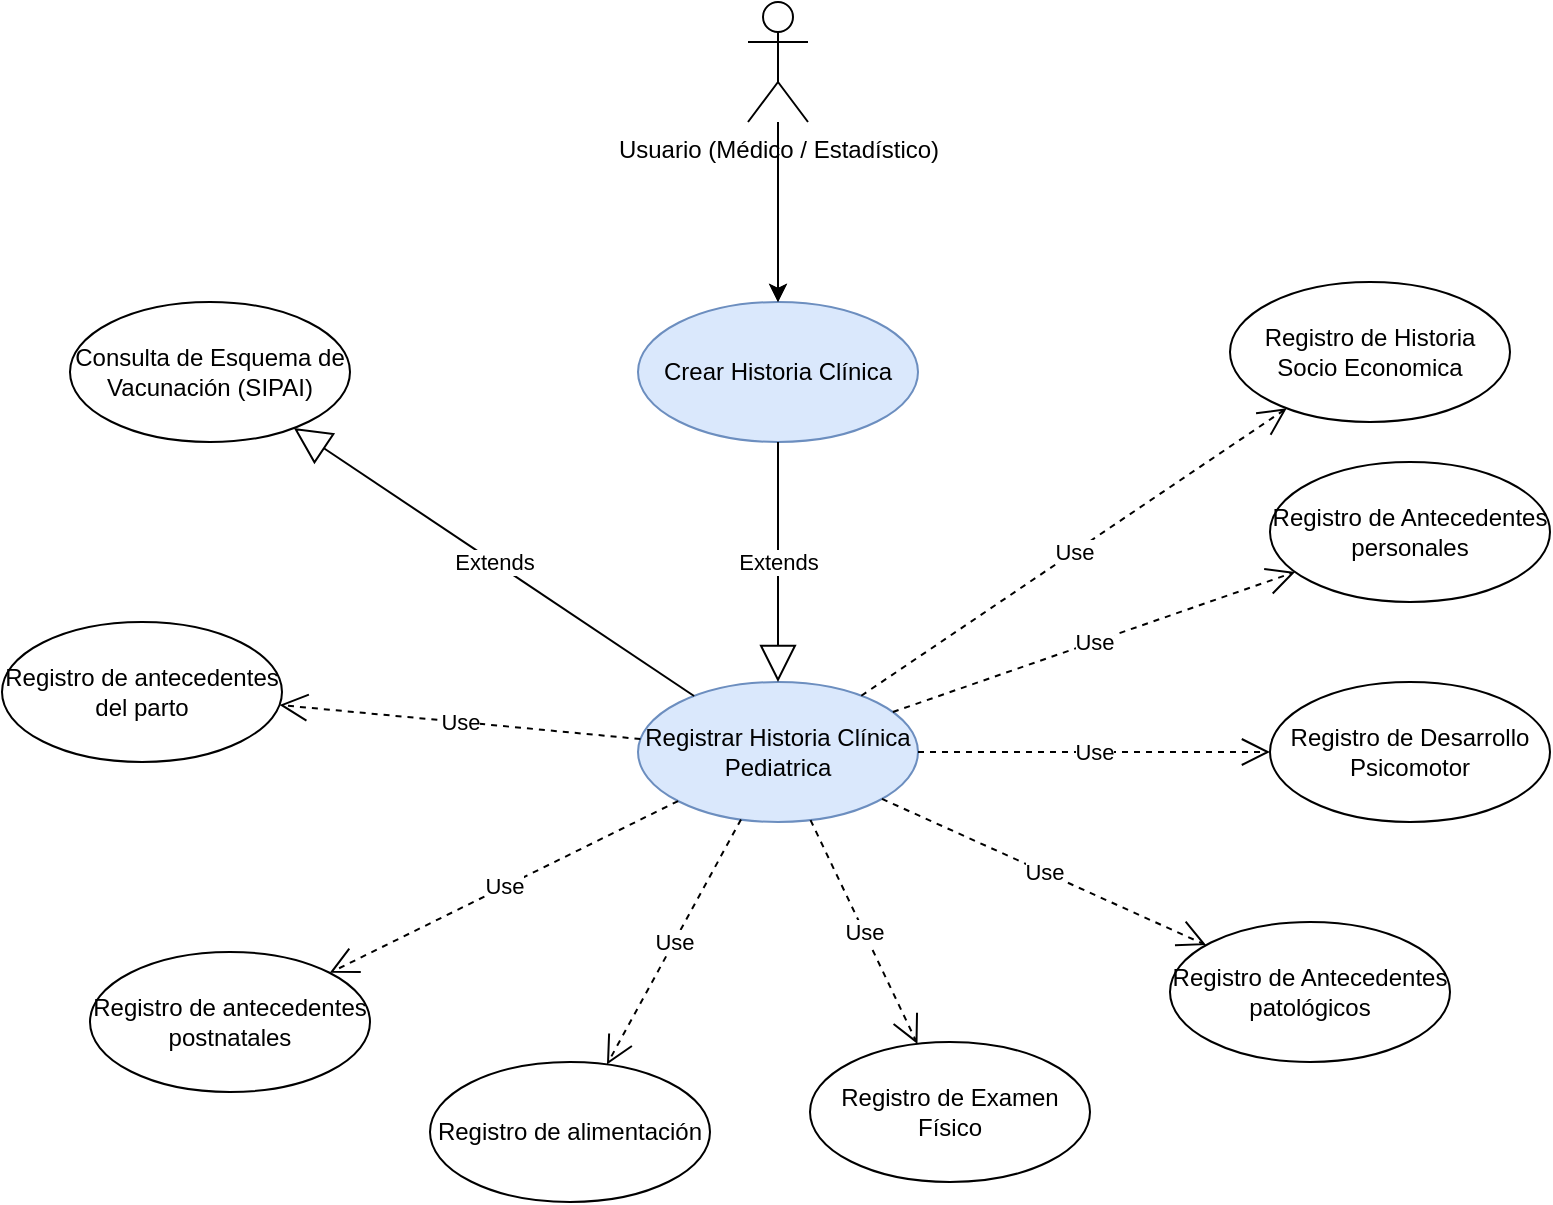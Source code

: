 <mxfile version="20.0.4" type="github" pages="8">
  <diagram id="iO2c2UKgL1aBnviRLH2T" name="CDU HCPediatrica">
    <mxGraphModel dx="1422" dy="794" grid="1" gridSize="10" guides="1" tooltips="1" connect="1" arrows="1" fold="1" page="1" pageScale="1" pageWidth="827" pageHeight="1169" math="0" shadow="0">
      <root>
        <mxCell id="0" />
        <mxCell id="1" parent="0" />
        <mxCell id="s9VvMOrujGrFszEcUhTj-1" value="Crear Historia Clínica" style="ellipse;whiteSpace=wrap;html=1;fillColor=#dae8fc;strokeColor=#6c8ebf;" parent="1" vertex="1">
          <mxGeometry x="338" y="280" width="140" height="70" as="geometry" />
        </mxCell>
        <mxCell id="s9VvMOrujGrFszEcUhTj-2" value="Registrar Historia Clínica Pediatrica" style="ellipse;whiteSpace=wrap;html=1;fillColor=#dae8fc;strokeColor=#6c8ebf;" parent="1" vertex="1">
          <mxGeometry x="338" y="470" width="140" height="70" as="geometry" />
        </mxCell>
        <mxCell id="s9VvMOrujGrFszEcUhTj-3" value="Extends" style="endArrow=block;endSize=16;endFill=0;html=1;rounded=0;exitX=0.5;exitY=1;exitDx=0;exitDy=0;" parent="1" source="s9VvMOrujGrFszEcUhTj-1" target="s9VvMOrujGrFszEcUhTj-2" edge="1">
          <mxGeometry width="160" relative="1" as="geometry">
            <mxPoint x="324" y="400" as="sourcePoint" />
            <mxPoint x="484" y="400" as="targetPoint" />
          </mxGeometry>
        </mxCell>
        <mxCell id="s9VvMOrujGrFszEcUhTj-4" value="Registro de antecedentes del parto" style="ellipse;whiteSpace=wrap;html=1;" parent="1" vertex="1">
          <mxGeometry x="20" y="440" width="140" height="70" as="geometry" />
        </mxCell>
        <mxCell id="s9VvMOrujGrFszEcUhTj-5" value="Registro de antecedentes postnatales" style="ellipse;whiteSpace=wrap;html=1;" parent="1" vertex="1">
          <mxGeometry x="64" y="605" width="140" height="70" as="geometry" />
        </mxCell>
        <mxCell id="s9VvMOrujGrFszEcUhTj-6" value="Registro de alimentación" style="ellipse;whiteSpace=wrap;html=1;" parent="1" vertex="1">
          <mxGeometry x="234" y="660" width="140" height="70" as="geometry" />
        </mxCell>
        <mxCell id="s9VvMOrujGrFszEcUhTj-7" value="Registro de Desarrollo Psicomotor" style="ellipse;whiteSpace=wrap;html=1;" parent="1" vertex="1">
          <mxGeometry x="654" y="470" width="140" height="70" as="geometry" />
        </mxCell>
        <mxCell id="s9VvMOrujGrFszEcUhTj-8" value="Registro de Antecedentes patológicos" style="ellipse;whiteSpace=wrap;html=1;" parent="1" vertex="1">
          <mxGeometry x="604" y="590" width="140" height="70" as="geometry" />
        </mxCell>
        <mxCell id="s9VvMOrujGrFszEcUhTj-10" value="Consulta de Esquema de Vacunación (SIPAI)" style="ellipse;whiteSpace=wrap;html=1;" parent="1" vertex="1">
          <mxGeometry x="54" y="280" width="140" height="70" as="geometry" />
        </mxCell>
        <mxCell id="s9VvMOrujGrFszEcUhTj-11" value="Registro de Antecedentes personales" style="ellipse;whiteSpace=wrap;html=1;" parent="1" vertex="1">
          <mxGeometry x="654" y="360" width="140" height="70" as="geometry" />
        </mxCell>
        <mxCell id="s9VvMOrujGrFszEcUhTj-12" value="Registro de Examen Físico" style="ellipse;whiteSpace=wrap;html=1;" parent="1" vertex="1">
          <mxGeometry x="424" y="650" width="140" height="70" as="geometry" />
        </mxCell>
        <mxCell id="s9VvMOrujGrFszEcUhTj-13" value="Extends" style="endArrow=block;endSize=16;endFill=0;html=1;rounded=0;" parent="1" source="s9VvMOrujGrFszEcUhTj-2" target="s9VvMOrujGrFszEcUhTj-10" edge="1">
          <mxGeometry width="160" relative="1" as="geometry">
            <mxPoint x="654" y="400" as="sourcePoint" />
            <mxPoint x="814" y="400" as="targetPoint" />
          </mxGeometry>
        </mxCell>
        <mxCell id="s9VvMOrujGrFszEcUhTj-15" value="Use" style="endArrow=open;endSize=12;dashed=1;html=1;rounded=0;" parent="1" source="s9VvMOrujGrFszEcUhTj-2" target="s9VvMOrujGrFszEcUhTj-4" edge="1">
          <mxGeometry width="160" relative="1" as="geometry">
            <mxPoint x="334" y="535" as="sourcePoint" />
            <mxPoint x="173.056" y="483.791" as="targetPoint" />
          </mxGeometry>
        </mxCell>
        <mxCell id="s9VvMOrujGrFszEcUhTj-16" value="Use" style="endArrow=open;endSize=12;dashed=1;html=1;rounded=0;" parent="1" source="s9VvMOrujGrFszEcUhTj-2" target="s9VvMOrujGrFszEcUhTj-5" edge="1">
          <mxGeometry width="160" relative="1" as="geometry">
            <mxPoint x="344" y="545" as="sourcePoint" />
            <mxPoint x="187.726" y="580.517" as="targetPoint" />
          </mxGeometry>
        </mxCell>
        <mxCell id="s9VvMOrujGrFszEcUhTj-17" value="Use" style="endArrow=open;endSize=12;dashed=1;html=1;rounded=0;" parent="1" source="s9VvMOrujGrFszEcUhTj-2" target="s9VvMOrujGrFszEcUhTj-6" edge="1">
          <mxGeometry width="160" relative="1" as="geometry">
            <mxPoint x="381.303" y="544.805" as="sourcePoint" />
            <mxPoint x="464" y="760" as="targetPoint" />
          </mxGeometry>
        </mxCell>
        <mxCell id="s9VvMOrujGrFszEcUhTj-18" value="Use" style="endArrow=open;endSize=12;dashed=1;html=1;rounded=0;" parent="1" source="s9VvMOrujGrFszEcUhTj-2" target="s9VvMOrujGrFszEcUhTj-11" edge="1">
          <mxGeometry width="160" relative="1" as="geometry">
            <mxPoint x="654" y="400" as="sourcePoint" />
            <mxPoint x="814" y="400" as="targetPoint" />
          </mxGeometry>
        </mxCell>
        <mxCell id="s9VvMOrujGrFszEcUhTj-19" value="Use" style="endArrow=open;endSize=12;dashed=1;html=1;rounded=0;" parent="1" source="s9VvMOrujGrFszEcUhTj-2" target="s9VvMOrujGrFszEcUhTj-7" edge="1">
          <mxGeometry width="160" relative="1" as="geometry">
            <mxPoint x="654" y="400" as="sourcePoint" />
            <mxPoint x="814" y="400" as="targetPoint" />
          </mxGeometry>
        </mxCell>
        <mxCell id="s9VvMOrujGrFszEcUhTj-20" value="Use" style="endArrow=open;endSize=12;dashed=1;html=1;rounded=0;" parent="1" source="s9VvMOrujGrFszEcUhTj-2" target="s9VvMOrujGrFszEcUhTj-12" edge="1">
          <mxGeometry width="160" relative="1" as="geometry">
            <mxPoint x="391.303" y="554.805" as="sourcePoint" />
            <mxPoint x="230.704" y="685.197" as="targetPoint" />
          </mxGeometry>
        </mxCell>
        <mxCell id="s9VvMOrujGrFszEcUhTj-21" value="Use" style="endArrow=open;endSize=12;dashed=1;html=1;rounded=0;" parent="1" source="s9VvMOrujGrFszEcUhTj-2" target="s9VvMOrujGrFszEcUhTj-8" edge="1">
          <mxGeometry width="160" relative="1" as="geometry">
            <mxPoint x="401.303" y="564.805" as="sourcePoint" />
            <mxPoint x="240.704" y="695.197" as="targetPoint" />
          </mxGeometry>
        </mxCell>
        <mxCell id="s9VvMOrujGrFszEcUhTj-22" value="Registro de Historia Socio Economica" style="ellipse;whiteSpace=wrap;html=1;" parent="1" vertex="1">
          <mxGeometry x="634" y="270" width="140" height="70" as="geometry" />
        </mxCell>
        <mxCell id="s9VvMOrujGrFszEcUhTj-23" value="Use" style="endArrow=open;endSize=12;dashed=1;html=1;rounded=0;" parent="1" source="s9VvMOrujGrFszEcUhTj-2" target="s9VvMOrujGrFszEcUhTj-22" edge="1">
          <mxGeometry width="160" relative="1" as="geometry">
            <mxPoint x="654" y="500" as="sourcePoint" />
            <mxPoint x="814" y="500" as="targetPoint" />
          </mxGeometry>
        </mxCell>
        <mxCell id="s9VvMOrujGrFszEcUhTj-24" value="" style="edgeStyle=orthogonalEdgeStyle;rounded=0;orthogonalLoop=1;jettySize=auto;html=1;" parent="1" source="s9VvMOrujGrFszEcUhTj-26" target="s9VvMOrujGrFszEcUhTj-1" edge="1">
          <mxGeometry relative="1" as="geometry" />
        </mxCell>
        <mxCell id="s9VvMOrujGrFszEcUhTj-25" value="" style="edgeStyle=orthogonalEdgeStyle;rounded=0;orthogonalLoop=1;jettySize=auto;html=1;" parent="1" source="s9VvMOrujGrFszEcUhTj-26" target="s9VvMOrujGrFszEcUhTj-1" edge="1">
          <mxGeometry relative="1" as="geometry" />
        </mxCell>
        <mxCell id="s9VvMOrujGrFszEcUhTj-26" value="Usuario (Médico / Estadístico)" style="shape=umlActor;verticalLabelPosition=bottom;verticalAlign=top;html=1;" parent="1" vertex="1">
          <mxGeometry x="393" y="130" width="30" height="60" as="geometry" />
        </mxCell>
      </root>
    </mxGraphModel>
  </diagram>
  <diagram id="Sh7ewEyaep19xNls0Qol" name="CDU HCAdolescente">
    <mxGraphModel dx="1422" dy="794" grid="1" gridSize="10" guides="1" tooltips="1" connect="1" arrows="1" fold="1" page="1" pageScale="1" pageWidth="827" pageHeight="1169" math="0" shadow="0">
      <root>
        <mxCell id="0" />
        <mxCell id="1" parent="0" />
        <mxCell id="1JOG1_vCB4ek55YnJBLA-1" value="Crear Historia Clínica" style="ellipse;whiteSpace=wrap;html=1;fillColor=#dae8fc;strokeColor=#6c8ebf;" vertex="1" parent="1">
          <mxGeometry x="354" y="140" width="140" height="70" as="geometry" />
        </mxCell>
        <mxCell id="1JOG1_vCB4ek55YnJBLA-2" value="Registrar Historia Clínica de Adolescentes" style="ellipse;whiteSpace=wrap;html=1;fillColor=#dae8fc;strokeColor=#6c8ebf;" vertex="1" parent="1">
          <mxGeometry x="354" y="400" width="140" height="70" as="geometry" />
        </mxCell>
        <mxCell id="1JOG1_vCB4ek55YnJBLA-3" value="Registro de Antecedentes Familiares" style="ellipse;whiteSpace=wrap;html=1;" vertex="1" parent="1">
          <mxGeometry x="14" y="400" width="140" height="70" as="geometry" />
        </mxCell>
        <mxCell id="1JOG1_vCB4ek55YnJBLA-4" value="Registro de Antecedentes personales" style="ellipse;whiteSpace=wrap;html=1;" vertex="1" parent="1">
          <mxGeometry x="674" y="300" width="140" height="70" as="geometry" />
        </mxCell>
        <mxCell id="1JOG1_vCB4ek55YnJBLA-5" value="Registro de Antecedentes patológicos" style="ellipse;whiteSpace=wrap;html=1;" vertex="1" parent="1">
          <mxGeometry x="674" y="380" width="140" height="70" as="geometry" />
        </mxCell>
        <mxCell id="1JOG1_vCB4ek55YnJBLA-6" value="Registro de Antecedentes no &lt;br&gt;patológicos" style="ellipse;whiteSpace=wrap;html=1;" vertex="1" parent="1">
          <mxGeometry x="674" y="630" width="140" height="70" as="geometry" />
        </mxCell>
        <mxCell id="1JOG1_vCB4ek55YnJBLA-7" value="Registro de Historia Socio Economica" style="ellipse;whiteSpace=wrap;html=1;" vertex="1" parent="1">
          <mxGeometry x="14" y="490" width="140" height="70" as="geometry" />
        </mxCell>
        <mxCell id="1JOG1_vCB4ek55YnJBLA-8" value="Registro de Examen Físico" style="ellipse;whiteSpace=wrap;html=1;" vertex="1" parent="1">
          <mxGeometry x="674" y="540" width="140" height="70" as="geometry" />
        </mxCell>
        <mxCell id="1JOG1_vCB4ek55YnJBLA-9" value="Consultar datos personales del paciente (Web Service Persona)" style="ellipse;whiteSpace=wrap;html=1;" vertex="1" parent="1">
          <mxGeometry x="674" y="210" width="140" height="70" as="geometry" />
        </mxCell>
        <mxCell id="1JOG1_vCB4ek55YnJBLA-10" value="Buscar datos de consulta principal del paciente&amp;nbsp;" style="ellipse;whiteSpace=wrap;html=1;" vertex="1" parent="1">
          <mxGeometry x="14" y="320" width="140" height="70" as="geometry" />
        </mxCell>
        <mxCell id="1JOG1_vCB4ek55YnJBLA-11" value="Obtener detalle de consulta principal del paciente" style="ellipse;whiteSpace=wrap;html=1;" vertex="1" parent="1">
          <mxGeometry x="14" y="240" width="140" height="70" as="geometry" />
        </mxCell>
        <mxCell id="1JOG1_vCB4ek55YnJBLA-12" value="Registrar datos de Educación (Servicio web MINED)" style="ellipse;whiteSpace=wrap;html=1;" vertex="1" parent="1">
          <mxGeometry x="674" y="460" width="140" height="70" as="geometry" />
        </mxCell>
        <mxCell id="1JOG1_vCB4ek55YnJBLA-13" value="Registrar información laboral" style="ellipse;whiteSpace=wrap;html=1;" vertex="1" parent="1">
          <mxGeometry x="84" y="660" width="140" height="70" as="geometry" />
        </mxCell>
        <mxCell id="1JOG1_vCB4ek55YnJBLA-14" value="Registro de Datos de Vida Social" style="ellipse;whiteSpace=wrap;html=1;" vertex="1" parent="1">
          <mxGeometry x="14" y="580" width="140" height="70" as="geometry" />
        </mxCell>
        <mxCell id="1JOG1_vCB4ek55YnJBLA-15" value="&lt;br&gt;Registro de Datos de Sexualidad&lt;br&gt;" style="ellipse;whiteSpace=wrap;html=1;" vertex="1" parent="1">
          <mxGeometry x="164" y="730" width="140" height="70" as="geometry" />
        </mxCell>
        <mxCell id="1JOG1_vCB4ek55YnJBLA-16" value="Registro de situación psico-emocional" style="ellipse;whiteSpace=wrap;html=1;" vertex="1" parent="1">
          <mxGeometry x="304" y="780" width="140" height="70" as="geometry" />
        </mxCell>
        <mxCell id="1JOG1_vCB4ek55YnJBLA-17" value="Consulta de antecedentes de Historias Clínicas" style="ellipse;whiteSpace=wrap;html=1;" vertex="1" parent="1">
          <mxGeometry x="454" y="780" width="140" height="70" as="geometry" />
        </mxCell>
        <mxCell id="1JOG1_vCB4ek55YnJBLA-18" value="Registro de antecedentes gineco-obstétricos" style="ellipse;whiteSpace=wrap;html=1;" vertex="1" parent="1">
          <mxGeometry x="584" y="730" width="140" height="70" as="geometry" />
        </mxCell>
        <mxCell id="1JOG1_vCB4ek55YnJBLA-19" value="Extends" style="endArrow=block;endSize=16;endFill=0;html=1;rounded=0;" edge="1" parent="1" source="1JOG1_vCB4ek55YnJBLA-1" target="1JOG1_vCB4ek55YnJBLA-2">
          <mxGeometry width="160" relative="1" as="geometry">
            <mxPoint x="594" y="380" as="sourcePoint" />
            <mxPoint x="754" y="380" as="targetPoint" />
          </mxGeometry>
        </mxCell>
        <mxCell id="1JOG1_vCB4ek55YnJBLA-20" value="Use" style="endArrow=open;endSize=12;dashed=1;html=1;rounded=0;" edge="1" parent="1" source="1JOG1_vCB4ek55YnJBLA-2" target="1JOG1_vCB4ek55YnJBLA-4">
          <mxGeometry width="160" relative="1" as="geometry">
            <mxPoint x="594" y="380" as="sourcePoint" />
            <mxPoint x="754" y="380" as="targetPoint" />
          </mxGeometry>
        </mxCell>
        <mxCell id="1JOG1_vCB4ek55YnJBLA-21" value="Use" style="endArrow=open;endSize=12;dashed=1;html=1;rounded=0;" edge="1" parent="1" source="1JOG1_vCB4ek55YnJBLA-2" target="1JOG1_vCB4ek55YnJBLA-5">
          <mxGeometry width="160" relative="1" as="geometry">
            <mxPoint x="482.064" y="419.555" as="sourcePoint" />
            <mxPoint x="706.024" y="300.487" as="targetPoint" />
          </mxGeometry>
        </mxCell>
        <mxCell id="1JOG1_vCB4ek55YnJBLA-22" value="Use" style="endArrow=open;endSize=12;dashed=1;html=1;rounded=0;" edge="1" parent="1" source="1JOG1_vCB4ek55YnJBLA-2" target="1JOG1_vCB4ek55YnJBLA-8">
          <mxGeometry width="160" relative="1" as="geometry">
            <mxPoint x="512.064" y="449.555" as="sourcePoint" />
            <mxPoint x="736.024" y="330.487" as="targetPoint" />
          </mxGeometry>
        </mxCell>
        <mxCell id="1JOG1_vCB4ek55YnJBLA-23" value="Extends" style="endArrow=block;endSize=16;endFill=0;html=1;rounded=0;" edge="1" parent="1" source="1JOG1_vCB4ek55YnJBLA-2" target="1JOG1_vCB4ek55YnJBLA-12">
          <mxGeometry width="160" relative="1" as="geometry">
            <mxPoint x="594" y="380" as="sourcePoint" />
            <mxPoint x="754" y="380" as="targetPoint" />
          </mxGeometry>
        </mxCell>
        <mxCell id="1JOG1_vCB4ek55YnJBLA-24" value="Use" style="endArrow=open;endSize=12;dashed=1;html=1;rounded=0;entryX=0.036;entryY=0.329;entryDx=0;entryDy=0;entryPerimeter=0;" edge="1" parent="1" source="1JOG1_vCB4ek55YnJBLA-2" target="1JOG1_vCB4ek55YnJBLA-6">
          <mxGeometry width="160" relative="1" as="geometry">
            <mxPoint x="482.064" y="470.445" as="sourcePoint" />
            <mxPoint x="706.024" y="589.513" as="targetPoint" />
          </mxGeometry>
        </mxCell>
        <mxCell id="1JOG1_vCB4ek55YnJBLA-25" value="Use" style="endArrow=open;endSize=12;dashed=1;html=1;rounded=0;" edge="1" parent="1" source="1JOG1_vCB4ek55YnJBLA-2" target="1JOG1_vCB4ek55YnJBLA-18">
          <mxGeometry width="160" relative="1" as="geometry">
            <mxPoint x="492.064" y="480.445" as="sourcePoint" />
            <mxPoint x="716.024" y="599.513" as="targetPoint" />
          </mxGeometry>
        </mxCell>
        <mxCell id="1JOG1_vCB4ek55YnJBLA-26" value="Use" style="endArrow=open;endSize=12;dashed=1;html=1;rounded=0;entryX=0.5;entryY=0;entryDx=0;entryDy=0;" edge="1" parent="1" source="1JOG1_vCB4ek55YnJBLA-2" target="1JOG1_vCB4ek55YnJBLA-17">
          <mxGeometry width="160" relative="1" as="geometry">
            <mxPoint x="502.064" y="490.445" as="sourcePoint" />
            <mxPoint x="726.024" y="609.513" as="targetPoint" />
          </mxGeometry>
        </mxCell>
        <mxCell id="1JOG1_vCB4ek55YnJBLA-27" value="Use" style="endArrow=open;endSize=12;dashed=1;html=1;rounded=0;" edge="1" parent="1" source="1JOG1_vCB4ek55YnJBLA-2" target="1JOG1_vCB4ek55YnJBLA-16">
          <mxGeometry width="160" relative="1" as="geometry">
            <mxPoint x="512.064" y="500.445" as="sourcePoint" />
            <mxPoint x="736.024" y="619.513" as="targetPoint" />
          </mxGeometry>
        </mxCell>
        <mxCell id="1JOG1_vCB4ek55YnJBLA-28" value="Use" style="endArrow=open;endSize=12;dashed=1;html=1;rounded=0;" edge="1" parent="1" source="1JOG1_vCB4ek55YnJBLA-2" target="1JOG1_vCB4ek55YnJBLA-15">
          <mxGeometry width="160" relative="1" as="geometry">
            <mxPoint x="522.064" y="510.445" as="sourcePoint" />
            <mxPoint x="746.024" y="629.513" as="targetPoint" />
          </mxGeometry>
        </mxCell>
        <mxCell id="1JOG1_vCB4ek55YnJBLA-29" value="Use" style="endArrow=open;endSize=12;dashed=1;html=1;rounded=0;" edge="1" parent="1" source="1JOG1_vCB4ek55YnJBLA-2" target="1JOG1_vCB4ek55YnJBLA-13">
          <mxGeometry width="160" relative="1" as="geometry">
            <mxPoint x="532.064" y="520.445" as="sourcePoint" />
            <mxPoint x="756.024" y="639.513" as="targetPoint" />
          </mxGeometry>
        </mxCell>
        <mxCell id="1JOG1_vCB4ek55YnJBLA-30" value="Use" style="endArrow=open;endSize=12;dashed=1;html=1;rounded=0;" edge="1" parent="1" source="1JOG1_vCB4ek55YnJBLA-2" target="1JOG1_vCB4ek55YnJBLA-14">
          <mxGeometry width="160" relative="1" as="geometry">
            <mxPoint x="552.064" y="540.445" as="sourcePoint" />
            <mxPoint x="776.024" y="659.513" as="targetPoint" />
          </mxGeometry>
        </mxCell>
        <mxCell id="1JOG1_vCB4ek55YnJBLA-31" value="Use" style="endArrow=open;endSize=12;dashed=1;html=1;rounded=0;" edge="1" parent="1" source="1JOG1_vCB4ek55YnJBLA-2" target="1JOG1_vCB4ek55YnJBLA-7">
          <mxGeometry width="160" relative="1" as="geometry">
            <mxPoint x="562.064" y="550.445" as="sourcePoint" />
            <mxPoint x="786.024" y="669.513" as="targetPoint" />
          </mxGeometry>
        </mxCell>
        <mxCell id="1JOG1_vCB4ek55YnJBLA-32" value="Use" style="endArrow=open;endSize=12;dashed=1;html=1;rounded=0;" edge="1" parent="1" source="1JOG1_vCB4ek55YnJBLA-2" target="1JOG1_vCB4ek55YnJBLA-3">
          <mxGeometry width="160" relative="1" as="geometry">
            <mxPoint x="364" y="445" as="sourcePoint" />
            <mxPoint x="174" y="445" as="targetPoint" />
          </mxGeometry>
        </mxCell>
        <mxCell id="1JOG1_vCB4ek55YnJBLA-33" value="Use" style="endArrow=open;endSize=12;dashed=1;html=1;rounded=0;" edge="1" parent="1" source="1JOG1_vCB4ek55YnJBLA-2" target="1JOG1_vCB4ek55YnJBLA-10">
          <mxGeometry width="160" relative="1" as="geometry">
            <mxPoint x="370.879" y="429.87" as="sourcePoint" />
            <mxPoint x="166.987" y="380.27" as="targetPoint" />
          </mxGeometry>
        </mxCell>
        <mxCell id="1JOG1_vCB4ek55YnJBLA-34" value="Use" style="endArrow=open;endSize=12;dashed=1;html=1;rounded=0;" edge="1" parent="1" source="1JOG1_vCB4ek55YnJBLA-2" target="1JOG1_vCB4ek55YnJBLA-11">
          <mxGeometry width="160" relative="1" as="geometry">
            <mxPoint x="380.879" y="439.87" as="sourcePoint" />
            <mxPoint x="176.987" y="390.27" as="targetPoint" />
          </mxGeometry>
        </mxCell>
        <mxCell id="1JOG1_vCB4ek55YnJBLA-35" value="Extends" style="endArrow=block;endSize=16;endFill=0;html=1;rounded=0;" edge="1" parent="1" source="1JOG1_vCB4ek55YnJBLA-2" target="1JOG1_vCB4ek55YnJBLA-9">
          <mxGeometry width="160" relative="1" as="geometry">
            <mxPoint x="594" y="310" as="sourcePoint" />
            <mxPoint x="754" y="310" as="targetPoint" />
          </mxGeometry>
        </mxCell>
        <mxCell id="1JOG1_vCB4ek55YnJBLA-36" value="" style="edgeStyle=orthogonalEdgeStyle;rounded=0;orthogonalLoop=1;jettySize=auto;html=1;" edge="1" parent="1" target="1JOG1_vCB4ek55YnJBLA-1">
          <mxGeometry relative="1" as="geometry">
            <mxPoint x="249" y="60" as="sourcePoint" />
          </mxGeometry>
        </mxCell>
        <mxCell id="1JOG1_vCB4ek55YnJBLA-37" value="" style="edgeStyle=orthogonalEdgeStyle;rounded=0;orthogonalLoop=1;jettySize=auto;html=1;" edge="1" parent="1" target="1JOG1_vCB4ek55YnJBLA-1">
          <mxGeometry relative="1" as="geometry">
            <mxPoint x="249" y="60" as="sourcePoint" />
          </mxGeometry>
        </mxCell>
        <mxCell id="1JOG1_vCB4ek55YnJBLA-38" value="Médico / Estadístico" style="shape=umlActor;verticalLabelPosition=bottom;verticalAlign=top;html=1;" vertex="1" parent="1">
          <mxGeometry x="219" y="30" width="30" height="60" as="geometry" />
        </mxCell>
      </root>
    </mxGraphModel>
  </diagram>
  <diagram id="c7l3rZqUwPLH_u3BNQFI" name="CDU HCAdulto">
    <mxGraphModel dx="1422" dy="794" grid="1" gridSize="10" guides="1" tooltips="1" connect="1" arrows="1" fold="1" page="1" pageScale="1" pageWidth="827" pageHeight="1169" math="0" shadow="0">
      <root>
        <mxCell id="0" />
        <mxCell id="1" parent="0" />
        <mxCell id="hDHnEfzuD4LZ0uGaTvJS-1" value="Registrar Historia Clínica de Adultos" style="ellipse;whiteSpace=wrap;html=1;fillColor=#dae8fc;strokeColor=#6c8ebf;" vertex="1" parent="1">
          <mxGeometry x="350" y="420" width="140" height="70" as="geometry" />
        </mxCell>
        <mxCell id="hDHnEfzuD4LZ0uGaTvJS-2" value="Registro de Antecedentes Familiares" style="ellipse;whiteSpace=wrap;html=1;" vertex="1" parent="1">
          <mxGeometry x="670" y="410" width="140" height="70" as="geometry" />
        </mxCell>
        <mxCell id="hDHnEfzuD4LZ0uGaTvJS-3" value="Registro de Antecedentes patológicos" style="ellipse;whiteSpace=wrap;html=1;" vertex="1" parent="1">
          <mxGeometry x="660" y="570" width="140" height="70" as="geometry" />
        </mxCell>
        <mxCell id="hDHnEfzuD4LZ0uGaTvJS-4" value="Registro de Antecedentes no &lt;br&gt;patológicos" style="ellipse;whiteSpace=wrap;html=1;" vertex="1" parent="1">
          <mxGeometry x="20" y="440" width="140" height="70" as="geometry" />
        </mxCell>
        <mxCell id="hDHnEfzuD4LZ0uGaTvJS-5" value="Consulta de Esquema de Vacunación (SIPAI)" style="ellipse;whiteSpace=wrap;html=1;" vertex="1" parent="1">
          <mxGeometry x="30" y="360" width="140" height="70" as="geometry" />
        </mxCell>
        <mxCell id="hDHnEfzuD4LZ0uGaTvJS-6" value="Crear Historia Clínica" style="ellipse;whiteSpace=wrap;html=1;fillColor=#dae8fc;strokeColor=#6c8ebf;" vertex="1" parent="1">
          <mxGeometry x="350" y="250" width="140" height="70" as="geometry" />
        </mxCell>
        <mxCell id="hDHnEfzuD4LZ0uGaTvJS-7" value="Obtener detalle de consulta principal del paciente" style="ellipse;whiteSpace=wrap;html=1;" vertex="1" parent="1">
          <mxGeometry x="670" y="490" width="140" height="70" as="geometry" />
        </mxCell>
        <mxCell id="hDHnEfzuD4LZ0uGaTvJS-8" value="Registro de Antecedentes personales" style="ellipse;whiteSpace=wrap;html=1;" vertex="1" parent="1">
          <mxGeometry x="630" y="650" width="140" height="70" as="geometry" />
        </mxCell>
        <mxCell id="hDHnEfzuD4LZ0uGaTvJS-9" value="Consulta de Datos de Violencia" style="ellipse;whiteSpace=wrap;html=1;" vertex="1" parent="1">
          <mxGeometry x="580" y="730" width="140" height="70" as="geometry" />
        </mxCell>
        <mxCell id="hDHnEfzuD4LZ0uGaTvJS-10" value="Registrar antecedentes laborales" style="ellipse;whiteSpace=wrap;html=1;" vertex="1" parent="1">
          <mxGeometry x="440" y="690" width="140" height="70" as="geometry" />
        </mxCell>
        <mxCell id="hDHnEfzuD4LZ0uGaTvJS-11" value="Registrar información laboral" style="ellipse;whiteSpace=wrap;html=1;" vertex="1" parent="1">
          <mxGeometry x="344" y="750" width="140" height="70" as="geometry" />
        </mxCell>
        <mxCell id="hDHnEfzuD4LZ0uGaTvJS-12" value="Registro de Examen Físico" style="ellipse;whiteSpace=wrap;html=1;" vertex="1" parent="1">
          <mxGeometry x="210" y="720" width="140" height="70" as="geometry" />
        </mxCell>
        <mxCell id="hDHnEfzuD4LZ0uGaTvJS-13" value="Obtener datos de Educación (Servicio web MINED)" style="ellipse;whiteSpace=wrap;html=1;" vertex="1" parent="1">
          <mxGeometry x="90" y="670" width="140" height="70" as="geometry" />
        </mxCell>
        <mxCell id="hDHnEfzuD4LZ0uGaTvJS-14" value="Consultar datos personales del paciente (Consulta Externa)" style="ellipse;whiteSpace=wrap;html=1;" vertex="1" parent="1">
          <mxGeometry x="30" y="600" width="140" height="70" as="geometry" />
        </mxCell>
        <mxCell id="hDHnEfzuD4LZ0uGaTvJS-15" value="Registro de antecedentes gineco-obstétricos" style="ellipse;whiteSpace=wrap;html=1;" vertex="1" parent="1">
          <mxGeometry x="20" y="515" width="140" height="70" as="geometry" />
        </mxCell>
        <mxCell id="hDHnEfzuD4LZ0uGaTvJS-16" value="Extends" style="endArrow=block;endSize=16;endFill=0;html=1;rounded=0;" edge="1" parent="1" source="hDHnEfzuD4LZ0uGaTvJS-6" target="hDHnEfzuD4LZ0uGaTvJS-1">
          <mxGeometry width="160" relative="1" as="geometry">
            <mxPoint x="710" y="410" as="sourcePoint" />
            <mxPoint x="870" y="410" as="targetPoint" />
          </mxGeometry>
        </mxCell>
        <mxCell id="hDHnEfzuD4LZ0uGaTvJS-17" value="Use" style="endArrow=open;endSize=12;dashed=1;html=1;rounded=0;" edge="1" parent="1" source="hDHnEfzuD4LZ0uGaTvJS-1" target="hDHnEfzuD4LZ0uGaTvJS-7">
          <mxGeometry width="160" relative="1" as="geometry">
            <mxPoint x="501.287" y="341.18" as="sourcePoint" />
            <mxPoint x="698.626" y="248.773" as="targetPoint" />
          </mxGeometry>
        </mxCell>
        <mxCell id="hDHnEfzuD4LZ0uGaTvJS-18" value="Use" style="endArrow=open;endSize=12;dashed=1;html=1;rounded=0;" edge="1" parent="1" source="hDHnEfzuD4LZ0uGaTvJS-1" target="hDHnEfzuD4LZ0uGaTvJS-3">
          <mxGeometry width="160" relative="1" as="geometry">
            <mxPoint x="521.287" y="361.18" as="sourcePoint" />
            <mxPoint x="718.626" y="268.773" as="targetPoint" />
          </mxGeometry>
        </mxCell>
        <mxCell id="hDHnEfzuD4LZ0uGaTvJS-19" value="Use" style="endArrow=open;endSize=12;dashed=1;html=1;rounded=0;" edge="1" parent="1" source="hDHnEfzuD4LZ0uGaTvJS-1" target="hDHnEfzuD4LZ0uGaTvJS-8">
          <mxGeometry width="160" relative="1" as="geometry">
            <mxPoint x="531.287" y="371.18" as="sourcePoint" />
            <mxPoint x="728.626" y="278.773" as="targetPoint" />
          </mxGeometry>
        </mxCell>
        <mxCell id="hDHnEfzuD4LZ0uGaTvJS-20" value="Use" style="endArrow=open;endSize=12;dashed=1;html=1;rounded=0;" edge="1" parent="1" source="hDHnEfzuD4LZ0uGaTvJS-1" target="hDHnEfzuD4LZ0uGaTvJS-9">
          <mxGeometry width="160" relative="1" as="geometry">
            <mxPoint x="541.287" y="381.18" as="sourcePoint" />
            <mxPoint x="738.626" y="288.773" as="targetPoint" />
          </mxGeometry>
        </mxCell>
        <mxCell id="hDHnEfzuD4LZ0uGaTvJS-21" value="Use" style="endArrow=open;endSize=12;dashed=1;html=1;rounded=0;" edge="1" parent="1" source="hDHnEfzuD4LZ0uGaTvJS-1" target="hDHnEfzuD4LZ0uGaTvJS-10">
          <mxGeometry width="160" relative="1" as="geometry">
            <mxPoint x="551.287" y="391.18" as="sourcePoint" />
            <mxPoint x="748.626" y="298.773" as="targetPoint" />
          </mxGeometry>
        </mxCell>
        <mxCell id="hDHnEfzuD4LZ0uGaTvJS-22" value="Use" style="endArrow=open;endSize=12;dashed=1;html=1;rounded=0;" edge="1" parent="1" source="hDHnEfzuD4LZ0uGaTvJS-1" target="hDHnEfzuD4LZ0uGaTvJS-2">
          <mxGeometry width="160" relative="1" as="geometry">
            <mxPoint x="561.287" y="401.18" as="sourcePoint" />
            <mxPoint x="758.626" y="308.773" as="targetPoint" />
          </mxGeometry>
        </mxCell>
        <mxCell id="hDHnEfzuD4LZ0uGaTvJS-23" value="Use" style="endArrow=open;endSize=12;dashed=1;html=1;rounded=0;" edge="1" parent="1" source="hDHnEfzuD4LZ0uGaTvJS-1" target="hDHnEfzuD4LZ0uGaTvJS-5">
          <mxGeometry width="160" relative="1" as="geometry">
            <mxPoint x="571.287" y="411.18" as="sourcePoint" />
            <mxPoint x="768.626" y="318.773" as="targetPoint" />
          </mxGeometry>
        </mxCell>
        <mxCell id="hDHnEfzuD4LZ0uGaTvJS-24" value="Use" style="endArrow=open;endSize=12;dashed=1;html=1;rounded=0;" edge="1" parent="1" source="hDHnEfzuD4LZ0uGaTvJS-1" target="hDHnEfzuD4LZ0uGaTvJS-4">
          <mxGeometry width="160" relative="1" as="geometry">
            <mxPoint x="373.5" y="368.93" as="sourcePoint" />
            <mxPoint x="189.973" y="365.976" as="targetPoint" />
          </mxGeometry>
        </mxCell>
        <mxCell id="hDHnEfzuD4LZ0uGaTvJS-25" value="Use" style="endArrow=open;endSize=12;dashed=1;html=1;rounded=0;exitX=0;exitY=1;exitDx=0;exitDy=0;" edge="1" parent="1" source="hDHnEfzuD4LZ0uGaTvJS-1" target="hDHnEfzuD4LZ0uGaTvJS-15">
          <mxGeometry width="160" relative="1" as="geometry">
            <mxPoint x="378.033" y="371.279" as="sourcePoint" />
            <mxPoint x="161.954" y="428.708" as="targetPoint" />
          </mxGeometry>
        </mxCell>
        <mxCell id="hDHnEfzuD4LZ0uGaTvJS-26" value="Use" style="endArrow=open;endSize=12;dashed=1;html=1;rounded=0;exitX=0.311;exitY=0.968;exitDx=0;exitDy=0;exitPerimeter=0;" edge="1" parent="1" source="hDHnEfzuD4LZ0uGaTvJS-1" target="hDHnEfzuD4LZ0uGaTvJS-14">
          <mxGeometry width="160" relative="1" as="geometry">
            <mxPoint x="388.033" y="381.279" as="sourcePoint" />
            <mxPoint x="171.954" y="438.708" as="targetPoint" />
          </mxGeometry>
        </mxCell>
        <mxCell id="hDHnEfzuD4LZ0uGaTvJS-27" value="Use" style="endArrow=open;endSize=12;dashed=1;html=1;rounded=0;exitX=0.411;exitY=1.018;exitDx=0;exitDy=0;exitPerimeter=0;" edge="1" parent="1" source="hDHnEfzuD4LZ0uGaTvJS-1" target="hDHnEfzuD4LZ0uGaTvJS-13">
          <mxGeometry width="160" relative="1" as="geometry">
            <mxPoint x="413.54" y="387.76" as="sourcePoint" />
            <mxPoint x="147.282" y="600.377" as="targetPoint" />
          </mxGeometry>
        </mxCell>
        <mxCell id="hDHnEfzuD4LZ0uGaTvJS-28" value="Use" style="endArrow=open;endSize=12;dashed=1;html=1;rounded=0;exitX=0.481;exitY=1.042;exitDx=0;exitDy=0;exitPerimeter=0;" edge="1" parent="1" source="hDHnEfzuD4LZ0uGaTvJS-1" target="hDHnEfzuD4LZ0uGaTvJS-12">
          <mxGeometry width="160" relative="1" as="geometry">
            <mxPoint x="430" y="370" as="sourcePoint" />
            <mxPoint x="159.158" y="683.181" as="targetPoint" />
          </mxGeometry>
        </mxCell>
        <mxCell id="hDHnEfzuD4LZ0uGaTvJS-29" value="Use" style="endArrow=open;endSize=12;dashed=1;html=1;rounded=0;exitX=0.5;exitY=1;exitDx=0;exitDy=0;" edge="1" parent="1" source="hDHnEfzuD4LZ0uGaTvJS-1" target="hDHnEfzuD4LZ0uGaTvJS-11">
          <mxGeometry width="160" relative="1" as="geometry">
            <mxPoint x="423.023" y="388.955" as="sourcePoint" />
            <mxPoint x="246.933" y="741.039" as="targetPoint" />
          </mxGeometry>
        </mxCell>
        <mxCell id="hDHnEfzuD4LZ0uGaTvJS-30" value="(Médico / Estadístico)" style="shape=umlActor;verticalLabelPosition=bottom;verticalAlign=top;html=1;" vertex="1" parent="1">
          <mxGeometry x="405" y="70" width="30" height="60" as="geometry" />
        </mxCell>
        <mxCell id="hDHnEfzuD4LZ0uGaTvJS-31" value="" style="edgeStyle=orthogonalEdgeStyle;rounded=0;orthogonalLoop=1;jettySize=auto;html=1;" edge="1" parent="1" source="hDHnEfzuD4LZ0uGaTvJS-30" target="hDHnEfzuD4LZ0uGaTvJS-6">
          <mxGeometry relative="1" as="geometry">
            <mxPoint x="500" y="160" as="sourcePoint" />
            <mxPoint x="414" y="210" as="targetPoint" />
          </mxGeometry>
        </mxCell>
      </root>
    </mxGraphModel>
  </diagram>
  <diagram id="yBdcd7ywQaFxbqVVF4KK" name="CDU Pruebas de Laboratorio y Pruebas Diagnósticas de Imágenes">
    <mxGraphModel dx="1422" dy="794" grid="1" gridSize="10" guides="1" tooltips="1" connect="1" arrows="1" fold="1" page="1" pageScale="1" pageWidth="827" pageHeight="1169" math="0" shadow="0">
      <root>
        <mxCell id="0" />
        <mxCell id="1" parent="0" />
        <mxCell id="np9nGt3MGz1DMg6-e4IC-1" value="Sistema" style="shape=umlActor;verticalLabelPosition=bottom;verticalAlign=top;html=1;" vertex="1" parent="1">
          <mxGeometry x="30" y="370" width="30" height="60" as="geometry" />
        </mxCell>
        <mxCell id="np9nGt3MGz1DMg6-e4IC-2" value="Doctor" style="shape=umlActor;verticalLabelPosition=bottom;verticalAlign=top;html=1;" vertex="1" parent="1">
          <mxGeometry x="930" y="170" width="30" height="60" as="geometry" />
        </mxCell>
        <mxCell id="np9nGt3MGz1DMg6-e4IC-3" value="Recepcionador&lt;br&gt;Lab/Imagen" style="shape=umlActor;verticalLabelPosition=bottom;verticalAlign=top;html=1;" vertex="1" parent="1">
          <mxGeometry x="930" y="320" width="30" height="60" as="geometry" />
        </mxCell>
        <mxCell id="np9nGt3MGz1DMg6-e4IC-4" value="Especialista&lt;br&gt;Lab/Imagen" style="shape=umlActor;verticalLabelPosition=bottom;verticalAlign=top;html=1;" vertex="1" parent="1">
          <mxGeometry x="930" y="470" width="30" height="60" as="geometry" />
        </mxCell>
        <mxCell id="np9nGt3MGz1DMg6-e4IC-5" value="Administrar Pruebas Diagnosticas" style="ellipse;whiteSpace=wrap;html=1;" vertex="1" parent="1">
          <mxGeometry x="140" y="370" width="140" height="70" as="geometry" />
        </mxCell>
        <mxCell id="np9nGt3MGz1DMg6-e4IC-6" value="" style="endArrow=open;endFill=1;endSize=12;html=1;rounded=0;entryX=0;entryY=0.5;entryDx=0;entryDy=0;" edge="1" parent="1" target="np9nGt3MGz1DMg6-e4IC-5">
          <mxGeometry width="160" relative="1" as="geometry">
            <mxPoint x="90.0" y="405" as="sourcePoint" />
            <mxPoint x="260" y="360" as="targetPoint" />
          </mxGeometry>
        </mxCell>
        <mxCell id="np9nGt3MGz1DMg6-e4IC-7" value="Enviar Notificacion" style="ellipse;whiteSpace=wrap;html=1;" vertex="1" parent="1">
          <mxGeometry x="370" y="220" width="140" height="70" as="geometry" />
        </mxCell>
        <mxCell id="np9nGt3MGz1DMg6-e4IC-8" value="Use" style="endArrow=open;endSize=12;dashed=1;html=1;rounded=0;exitX=0.5;exitY=0;exitDx=0;exitDy=0;" edge="1" parent="1" source="np9nGt3MGz1DMg6-e4IC-5" target="np9nGt3MGz1DMg6-e4IC-7">
          <mxGeometry width="160" relative="1" as="geometry">
            <mxPoint x="290" y="330" as="sourcePoint" />
            <mxPoint x="450" y="330" as="targetPoint" />
          </mxGeometry>
        </mxCell>
        <mxCell id="np9nGt3MGz1DMg6-e4IC-9" value="" style="endArrow=open;endFill=1;endSize=12;html=1;rounded=0;entryX=0;entryY=0.333;entryDx=0;entryDy=0;entryPerimeter=0;exitX=1;exitY=0.5;exitDx=0;exitDy=0;fillColor=#f8cecc;strokeColor=#b85450;" edge="1" parent="1" source="np9nGt3MGz1DMg6-e4IC-7" target="np9nGt3MGz1DMg6-e4IC-3">
          <mxGeometry width="160" relative="1" as="geometry">
            <mxPoint x="490" y="230" as="sourcePoint" />
            <mxPoint x="660" y="260" as="targetPoint" />
          </mxGeometry>
        </mxCell>
        <mxCell id="np9nGt3MGz1DMg6-e4IC-10" value="" style="endArrow=open;endFill=1;endSize=12;html=1;rounded=0;fillColor=#f8cecc;strokeColor=#b85450;" edge="1" parent="1" source="np9nGt3MGz1DMg6-e4IC-7">
          <mxGeometry width="160" relative="1" as="geometry">
            <mxPoint x="490" y="200" as="sourcePoint" />
            <mxPoint x="920" y="190.0" as="targetPoint" />
          </mxGeometry>
        </mxCell>
        <mxCell id="np9nGt3MGz1DMg6-e4IC-11" value="" style="endArrow=open;endFill=1;endSize=12;html=1;rounded=0;exitX=1;exitY=0.714;exitDx=0;exitDy=0;exitPerimeter=0;fillColor=#f8cecc;strokeColor=#b85450;" edge="1" parent="1" source="np9nGt3MGz1DMg6-e4IC-7">
          <mxGeometry width="160" relative="1" as="geometry">
            <mxPoint x="490" y="250" as="sourcePoint" />
            <mxPoint x="920" y="500" as="targetPoint" />
          </mxGeometry>
        </mxCell>
        <mxCell id="np9nGt3MGz1DMg6-e4IC-12" value="Crear Solicitud de Examen" style="ellipse;whiteSpace=wrap;html=1;" vertex="1" parent="1">
          <mxGeometry x="360" y="310" width="140" height="70" as="geometry" />
        </mxCell>
        <mxCell id="np9nGt3MGz1DMg6-e4IC-13" value="Editar Solicitud de Examen" style="ellipse;whiteSpace=wrap;html=1;" vertex="1" parent="1">
          <mxGeometry x="360" y="420" width="140" height="70" as="geometry" />
        </mxCell>
        <mxCell id="np9nGt3MGz1DMg6-e4IC-14" value="Use" style="endArrow=open;endSize=12;dashed=1;html=1;rounded=0;entryX=0;entryY=0.5;entryDx=0;entryDy=0;" edge="1" parent="1" target="np9nGt3MGz1DMg6-e4IC-12">
          <mxGeometry width="160" relative="1" as="geometry">
            <mxPoint x="260" y="380" as="sourcePoint" />
            <mxPoint x="420" y="380" as="targetPoint" />
          </mxGeometry>
        </mxCell>
        <mxCell id="np9nGt3MGz1DMg6-e4IC-15" value="Use" style="endArrow=open;endSize=12;dashed=1;html=1;rounded=0;entryX=0;entryY=0.5;entryDx=0;entryDy=0;" edge="1" parent="1" target="np9nGt3MGz1DMg6-e4IC-13">
          <mxGeometry width="160" relative="1" as="geometry">
            <mxPoint x="280" y="400" as="sourcePoint" />
            <mxPoint x="440" y="400" as="targetPoint" />
          </mxGeometry>
        </mxCell>
        <mxCell id="np9nGt3MGz1DMg6-e4IC-16" value="" style="endArrow=open;endFill=1;endSize=12;html=1;rounded=0;" edge="1" parent="1" source="np9nGt3MGz1DMg6-e4IC-13">
          <mxGeometry width="160" relative="1" as="geometry">
            <mxPoint x="500" y="399.5" as="sourcePoint" />
            <mxPoint x="920" y="220" as="targetPoint" />
          </mxGeometry>
        </mxCell>
        <mxCell id="np9nGt3MGz1DMg6-e4IC-17" value="" style="endArrow=open;endFill=1;endSize=12;html=1;rounded=0;" edge="1" parent="1">
          <mxGeometry width="160" relative="1" as="geometry">
            <mxPoint x="500" y="310" as="sourcePoint" />
            <mxPoint x="920" y="210.0" as="targetPoint" />
          </mxGeometry>
        </mxCell>
        <mxCell id="np9nGt3MGz1DMg6-e4IC-18" value="Devolver Solicitud de Examen" style="ellipse;whiteSpace=wrap;html=1;" vertex="1" parent="1">
          <mxGeometry x="360" y="530" width="140" height="70" as="geometry" />
        </mxCell>
        <mxCell id="np9nGt3MGz1DMg6-e4IC-19" value="Use" style="endArrow=open;endSize=12;dashed=1;html=1;rounded=0;entryX=0;entryY=0.386;entryDx=0;entryDy=0;entryPerimeter=0;" edge="1" parent="1" target="np9nGt3MGz1DMg6-e4IC-18">
          <mxGeometry width="160" relative="1" as="geometry">
            <mxPoint x="260" y="420" as="sourcePoint" />
            <mxPoint x="420" y="420" as="targetPoint" />
          </mxGeometry>
        </mxCell>
        <mxCell id="np9nGt3MGz1DMg6-e4IC-20" value="Incluir Resultados de la Pruebas diagnostica" style="ellipse;whiteSpace=wrap;html=1;" vertex="1" parent="1">
          <mxGeometry x="610" y="560" width="140" height="70" as="geometry" />
        </mxCell>
        <mxCell id="np9nGt3MGz1DMg6-e4IC-21" value="Enviar Resultados" style="ellipse;whiteSpace=wrap;html=1;" vertex="1" parent="1">
          <mxGeometry x="550" y="680" width="140" height="70" as="geometry" />
        </mxCell>
        <mxCell id="np9nGt3MGz1DMg6-e4IC-22" value="" style="endArrow=open;endFill=1;endSize=12;html=1;rounded=0;" edge="1" parent="1" source="np9nGt3MGz1DMg6-e4IC-32">
          <mxGeometry width="160" relative="1" as="geometry">
            <mxPoint x="770" y="369" as="sourcePoint" />
            <mxPoint x="930" y="369" as="targetPoint" />
          </mxGeometry>
        </mxCell>
        <mxCell id="np9nGt3MGz1DMg6-e4IC-23" value="Use" style="endArrow=open;endSize=12;dashed=1;html=1;rounded=0;exitX=0.357;exitY=1;exitDx=0;exitDy=0;exitPerimeter=0;" edge="1" parent="1" source="np9nGt3MGz1DMg6-e4IC-20" target="np9nGt3MGz1DMg6-e4IC-21">
          <mxGeometry width="160" relative="1" as="geometry">
            <mxPoint x="720" y="560" as="sourcePoint" />
            <mxPoint x="880" y="560" as="targetPoint" />
          </mxGeometry>
        </mxCell>
        <mxCell id="np9nGt3MGz1DMg6-e4IC-24" value="" style="endArrow=open;endFill=1;endSize=12;html=1;rounded=0;exitX=1.007;exitY=0.386;exitDx=0;exitDy=0;exitPerimeter=0;" edge="1" parent="1" source="np9nGt3MGz1DMg6-e4IC-20">
          <mxGeometry width="160" relative="1" as="geometry">
            <mxPoint x="880" y="520" as="sourcePoint" />
            <mxPoint x="910" y="520" as="targetPoint" />
          </mxGeometry>
        </mxCell>
        <mxCell id="np9nGt3MGz1DMg6-e4IC-25" value="Generar Reporteria" style="ellipse;whiteSpace=wrap;html=1;" vertex="1" parent="1">
          <mxGeometry x="360" y="630" width="140" height="70" as="geometry" />
        </mxCell>
        <mxCell id="np9nGt3MGz1DMg6-e4IC-26" value="Use" style="endArrow=open;endSize=12;dashed=1;html=1;rounded=0;" edge="1" parent="1">
          <mxGeometry width="160" relative="1" as="geometry">
            <mxPoint x="220" y="430" as="sourcePoint" />
            <mxPoint x="350" y="640" as="targetPoint" />
          </mxGeometry>
        </mxCell>
        <mxCell id="np9nGt3MGz1DMg6-e4IC-27" value="Recibir Alertas" style="ellipse;whiteSpace=wrap;html=1;" vertex="1" parent="1">
          <mxGeometry x="370" y="130" width="140" height="70" as="geometry" />
        </mxCell>
        <mxCell id="np9nGt3MGz1DMg6-e4IC-28" value="Use" style="endArrow=open;endSize=12;dashed=1;html=1;rounded=0;entryX=0;entryY=0.5;entryDx=0;entryDy=0;" edge="1" parent="1" target="np9nGt3MGz1DMg6-e4IC-27">
          <mxGeometry width="160" relative="1" as="geometry">
            <mxPoint x="190" y="370" as="sourcePoint" />
            <mxPoint x="350" y="370" as="targetPoint" />
          </mxGeometry>
        </mxCell>
        <mxCell id="np9nGt3MGz1DMg6-e4IC-29" value="" style="endArrow=open;endFill=1;endSize=12;html=1;rounded=0;" edge="1" parent="1">
          <mxGeometry width="160" relative="1" as="geometry">
            <mxPoint x="520" y="150.0" as="sourcePoint" />
            <mxPoint x="920" y="170.0" as="targetPoint" />
          </mxGeometry>
        </mxCell>
        <mxCell id="np9nGt3MGz1DMg6-e4IC-30" value="Administrar Estatus" style="ellipse;whiteSpace=wrap;html=1;" vertex="1" parent="1">
          <mxGeometry x="380" y="40" width="140" height="70" as="geometry" />
        </mxCell>
        <mxCell id="np9nGt3MGz1DMg6-e4IC-31" value="Use" style="endArrow=open;endSize=12;dashed=1;html=1;rounded=0;entryX=0;entryY=0.5;entryDx=0;entryDy=0;" edge="1" parent="1" target="np9nGt3MGz1DMg6-e4IC-30">
          <mxGeometry width="160" relative="1" as="geometry">
            <mxPoint x="170.0" y="370" as="sourcePoint" />
            <mxPoint x="330" y="370" as="targetPoint" />
          </mxGeometry>
        </mxCell>
        <mxCell id="np9nGt3MGz1DMg6-e4IC-32" value="Validar Solicitud de Examen" style="ellipse;whiteSpace=wrap;html=1;" vertex="1" parent="1">
          <mxGeometry x="630" y="420" width="140" height="70" as="geometry" />
        </mxCell>
        <mxCell id="np9nGt3MGz1DMg6-e4IC-33" value="Use" style="endArrow=open;endSize=12;dashed=1;html=1;rounded=0;" edge="1" parent="1" target="np9nGt3MGz1DMg6-e4IC-32">
          <mxGeometry width="160" relative="1" as="geometry">
            <mxPoint x="500" y="350" as="sourcePoint" />
            <mxPoint x="660" y="350" as="targetPoint" />
          </mxGeometry>
        </mxCell>
        <mxCell id="np9nGt3MGz1DMg6-e4IC-34" value="Extends" style="endArrow=block;endSize=16;endFill=0;html=1;rounded=0;" edge="1" parent="1" target="np9nGt3MGz1DMg6-e4IC-18">
          <mxGeometry width="160" relative="1" as="geometry">
            <mxPoint x="640" y="470" as="sourcePoint" />
            <mxPoint x="800" y="470" as="targetPoint" />
          </mxGeometry>
        </mxCell>
        <mxCell id="np9nGt3MGz1DMg6-e4IC-35" value="Use" style="endArrow=open;endSize=12;dashed=1;html=1;rounded=0;" edge="1" parent="1" target="np9nGt3MGz1DMg6-e4IC-20">
          <mxGeometry width="160" relative="1" as="geometry">
            <mxPoint x="700" y="490" as="sourcePoint" />
            <mxPoint x="860" y="490" as="targetPoint" />
          </mxGeometry>
        </mxCell>
        <mxCell id="np9nGt3MGz1DMg6-e4IC-36" value="Responsable&lt;br&gt;Laboratorio" style="shape=umlActor;verticalLabelPosition=bottom;verticalAlign=top;html=1;" vertex="1" parent="1">
          <mxGeometry x="930" y="590" width="30" height="60" as="geometry" />
        </mxCell>
        <mxCell id="np9nGt3MGz1DMg6-e4IC-37" value="" style="endArrow=classic;html=1;rounded=0;exitX=0.979;exitY=0.643;exitDx=0;exitDy=0;exitPerimeter=0;" edge="1" parent="1" source="np9nGt3MGz1DMg6-e4IC-20" target="np9nGt3MGz1DMg6-e4IC-36">
          <mxGeometry width="50" height="50" relative="1" as="geometry">
            <mxPoint x="800" y="650" as="sourcePoint" />
            <mxPoint x="850" y="600" as="targetPoint" />
          </mxGeometry>
        </mxCell>
      </root>
    </mxGraphModel>
  </diagram>
  <diagram id="WtpzDfJ_RjEb2Ry_5hdG" name="CDU Creación de solicitud de Examen">
    <mxGraphModel dx="1422" dy="794" grid="1" gridSize="10" guides="1" tooltips="1" connect="1" arrows="1" fold="1" page="1" pageScale="1" pageWidth="827" pageHeight="1169" math="0" shadow="0">
      <root>
        <mxCell id="0" />
        <mxCell id="1" parent="0" />
        <mxCell id="JgmwNX3vckpUHaoWcH91-1" value="Doctor" style="shape=umlActor;verticalLabelPosition=bottom;verticalAlign=top;html=1;" vertex="1" parent="1">
          <mxGeometry x="40" y="190" width="30" height="60" as="geometry" />
        </mxCell>
        <mxCell id="JgmwNX3vckpUHaoWcH91-2" value="Crear Solicitud de Examen" style="ellipse;whiteSpace=wrap;html=1;" vertex="1" parent="1">
          <mxGeometry x="160" y="185" width="140" height="70" as="geometry" />
        </mxCell>
        <mxCell id="JgmwNX3vckpUHaoWcH91-3" value="" style="endArrow=open;endFill=1;endSize=12;html=1;rounded=0;" edge="1" parent="1">
          <mxGeometry width="160" relative="1" as="geometry">
            <mxPoint x="70.0" y="220.0" as="sourcePoint" />
            <mxPoint x="160.0" y="220.0" as="targetPoint" />
          </mxGeometry>
        </mxCell>
        <mxCell id="JgmwNX3vckpUHaoWcH91-4" value="Buscar Número de Expediente" style="ellipse;whiteSpace=wrap;html=1;" vertex="1" parent="1">
          <mxGeometry x="340" y="80" width="140" height="70" as="geometry" />
        </mxCell>
        <mxCell id="JgmwNX3vckpUHaoWcH91-5" value="Use" style="endArrow=open;endSize=12;dashed=1;html=1;rounded=0;entryX=0;entryY=0.714;entryDx=0;entryDy=0;entryPerimeter=0;" edge="1" parent="1" target="JgmwNX3vckpUHaoWcH91-4">
          <mxGeometry width="160" relative="1" as="geometry">
            <mxPoint x="260.0" y="190.0" as="sourcePoint" />
            <mxPoint x="420" y="190" as="targetPoint" />
          </mxGeometry>
        </mxCell>
        <mxCell id="JgmwNX3vckpUHaoWcH91-6" value="Modificar Solicitud" style="ellipse;whiteSpace=wrap;html=1;" vertex="1" parent="1">
          <mxGeometry x="90" y="330" width="140" height="70" as="geometry" />
        </mxCell>
        <mxCell id="JgmwNX3vckpUHaoWcH91-7" value="Anular Solicitud" style="ellipse;whiteSpace=wrap;html=1;" vertex="1" parent="1">
          <mxGeometry x="260" y="330" width="140" height="70" as="geometry" />
        </mxCell>
        <mxCell id="JgmwNX3vckpUHaoWcH91-8" value="Extends" style="endArrow=block;endSize=16;endFill=0;html=1;rounded=0;entryX=0.229;entryY=0.943;entryDx=0;entryDy=0;entryPerimeter=0;" edge="1" parent="1" target="JgmwNX3vckpUHaoWcH91-2">
          <mxGeometry width="160" relative="1" as="geometry">
            <mxPoint x="150.0" y="330" as="sourcePoint" />
            <mxPoint x="310" y="330" as="targetPoint" />
          </mxGeometry>
        </mxCell>
        <mxCell id="JgmwNX3vckpUHaoWcH91-9" value="Extends" style="endArrow=block;endSize=16;endFill=0;html=1;rounded=0;entryX=1;entryY=1;entryDx=0;entryDy=0;" edge="1" parent="1" target="JgmwNX3vckpUHaoWcH91-2">
          <mxGeometry width="160" relative="1" as="geometry">
            <mxPoint x="320.0" y="330" as="sourcePoint" />
            <mxPoint x="480" y="330" as="targetPoint" />
          </mxGeometry>
        </mxCell>
        <mxCell id="JgmwNX3vckpUHaoWcH91-10" value="Use" style="endArrow=open;endSize=12;dashed=1;html=1;rounded=0;entryX=0;entryY=0.5;entryDx=0;entryDy=0;" edge="1" parent="1">
          <mxGeometry width="160" relative="1" as="geometry">
            <mxPoint x="480" y="110.0" as="sourcePoint" />
            <mxPoint x="570" y="105.0" as="targetPoint" />
          </mxGeometry>
        </mxCell>
        <mxCell id="JgmwNX3vckpUHaoWcH91-11" value="Recepcionador&lt;br&gt;Lab/Imagen" style="shape=umlActor;verticalLabelPosition=bottom;verticalAlign=top;html=1;" vertex="1" parent="1">
          <mxGeometry x="600" y="350" width="30" height="60" as="geometry" />
        </mxCell>
        <mxCell id="JgmwNX3vckpUHaoWcH91-12" value="Enviar Solicitud de Examen" style="ellipse;whiteSpace=wrap;html=1;" vertex="1" parent="1">
          <mxGeometry x="520" y="200" width="140" height="70" as="geometry" />
        </mxCell>
        <mxCell id="JgmwNX3vckpUHaoWcH91-13" value="" style="endArrow=open;endFill=1;endSize=12;html=1;rounded=0;exitX=0.457;exitY=1;exitDx=0;exitDy=0;exitPerimeter=0;" edge="1" parent="1" source="JgmwNX3vckpUHaoWcH91-12" target="JgmwNX3vckpUHaoWcH91-11">
          <mxGeometry width="160" relative="1" as="geometry">
            <mxPoint x="620" y="310" as="sourcePoint" />
            <mxPoint x="780" y="310" as="targetPoint" />
          </mxGeometry>
        </mxCell>
        <mxCell id="JgmwNX3vckpUHaoWcH91-14" value="Llenar campos obligatorios del formulario" style="ellipse;whiteSpace=wrap;html=1;" vertex="1" parent="1">
          <mxGeometry x="570" y="70" width="140" height="70" as="geometry" />
        </mxCell>
        <mxCell id="JgmwNX3vckpUHaoWcH91-15" value="Use" style="endArrow=open;endSize=12;dashed=1;html=1;rounded=0;exitX=0.5;exitY=1;exitDx=0;exitDy=0;" edge="1" parent="1" source="JgmwNX3vckpUHaoWcH91-14" target="JgmwNX3vckpUHaoWcH91-12">
          <mxGeometry width="160" relative="1" as="geometry">
            <mxPoint x="630" y="260" as="sourcePoint" />
            <mxPoint x="790" y="260" as="targetPoint" />
          </mxGeometry>
        </mxCell>
        <mxCell id="JgmwNX3vckpUHaoWcH91-16" value="Notificar a Lab/Imagen" style="ellipse;whiteSpace=wrap;html=1;" vertex="1" parent="1">
          <mxGeometry x="740" y="200" width="140" height="70" as="geometry" />
        </mxCell>
        <mxCell id="JgmwNX3vckpUHaoWcH91-17" value="Use" style="endArrow=open;endSize=12;dashed=1;html=1;rounded=0;" edge="1" parent="1">
          <mxGeometry width="160" relative="1" as="geometry">
            <mxPoint x="660" y="230.0" as="sourcePoint" />
            <mxPoint x="730" y="230.0" as="targetPoint" />
          </mxGeometry>
        </mxCell>
        <mxCell id="JgmwNX3vckpUHaoWcH91-18" value="" style="endArrow=open;endFill=1;endSize=12;html=1;rounded=0;" edge="1" parent="1" source="JgmwNX3vckpUHaoWcH91-16" target="JgmwNX3vckpUHaoWcH91-11">
          <mxGeometry width="160" relative="1" as="geometry">
            <mxPoint x="740" y="270" as="sourcePoint" />
            <mxPoint x="650" y="360" as="targetPoint" />
          </mxGeometry>
        </mxCell>
      </root>
    </mxGraphModel>
  </diagram>
  <diagram id="6Uibkf4Ull0OmdZNLsQQ" name="CDU Recepción Solicitud Examen">
    <mxGraphModel dx="1422" dy="794" grid="1" gridSize="10" guides="1" tooltips="1" connect="1" arrows="1" fold="1" page="1" pageScale="1" pageWidth="827" pageHeight="1169" math="0" shadow="0">
      <root>
        <mxCell id="0" />
        <mxCell id="1" parent="0" />
        <mxCell id="gX1w_-ylSl1qVKKWFNdd-1" value="Recepción&lt;br&gt;Lab/Imagen" style="shape=umlActor;verticalLabelPosition=bottom;verticalAlign=top;html=1;" vertex="1" parent="1">
          <mxGeometry x="84" y="290" width="30" height="60" as="geometry" />
        </mxCell>
        <mxCell id="gX1w_-ylSl1qVKKWFNdd-2" value="Revisar Buzón" style="ellipse;whiteSpace=wrap;html=1;" vertex="1" parent="1">
          <mxGeometry x="154" y="190" width="140" height="70" as="geometry" />
        </mxCell>
        <mxCell id="gX1w_-ylSl1qVKKWFNdd-3" value="" style="endArrow=open;endFill=1;endSize=12;html=1;rounded=0;exitX=0.5;exitY=0.5;exitDx=0;exitDy=0;exitPerimeter=0;" edge="1" parent="1" source="gX1w_-ylSl1qVKKWFNdd-1" target="gX1w_-ylSl1qVKKWFNdd-2">
          <mxGeometry width="160" relative="1" as="geometry">
            <mxPoint x="314" y="430" as="sourcePoint" />
            <mxPoint x="474" y="430" as="targetPoint" />
          </mxGeometry>
        </mxCell>
        <mxCell id="gX1w_-ylSl1qVKKWFNdd-4" value="Especialista" style="shape=umlActor;verticalLabelPosition=bottom;verticalAlign=top;html=1;" vertex="1" parent="1">
          <mxGeometry x="724" y="320" width="30" height="60" as="geometry" />
        </mxCell>
        <mxCell id="gX1w_-ylSl1qVKKWFNdd-5" value="Validar solicitud" style="ellipse;whiteSpace=wrap;html=1;" vertex="1" parent="1">
          <mxGeometry x="364" y="190" width="140" height="70" as="geometry" />
        </mxCell>
        <mxCell id="gX1w_-ylSl1qVKKWFNdd-6" value="Use" style="endArrow=open;endSize=12;dashed=1;html=1;rounded=0;" edge="1" parent="1" source="gX1w_-ylSl1qVKKWFNdd-2" target="gX1w_-ylSl1qVKKWFNdd-5">
          <mxGeometry width="160" relative="1" as="geometry">
            <mxPoint x="304" y="290" as="sourcePoint" />
            <mxPoint x="464" y="290" as="targetPoint" />
            <Array as="points" />
          </mxGeometry>
        </mxCell>
        <mxCell id="gX1w_-ylSl1qVKKWFNdd-7" value="Doctor" style="shape=umlActor;verticalLabelPosition=bottom;verticalAlign=top;html=1;" vertex="1" parent="1">
          <mxGeometry x="70" y="85" width="30" height="60" as="geometry" />
        </mxCell>
        <mxCell id="gX1w_-ylSl1qVKKWFNdd-8" value="Devolver solicitud" style="ellipse;whiteSpace=wrap;html=1;" vertex="1" parent="1">
          <mxGeometry x="224" y="80" width="140" height="70" as="geometry" />
        </mxCell>
        <mxCell id="gX1w_-ylSl1qVKKWFNdd-9" value="Extends" style="endArrow=block;endSize=16;endFill=0;html=1;rounded=0;exitX=0.386;exitY=-0.043;exitDx=0;exitDy=0;exitPerimeter=0;" edge="1" parent="1" source="gX1w_-ylSl1qVKKWFNdd-5" target="gX1w_-ylSl1qVKKWFNdd-8">
          <mxGeometry width="160" relative="1" as="geometry">
            <mxPoint x="314" y="260" as="sourcePoint" />
            <mxPoint x="474" y="260" as="targetPoint" />
          </mxGeometry>
        </mxCell>
        <mxCell id="gX1w_-ylSl1qVKKWFNdd-10" value="" style="endArrow=open;endFill=1;endSize=12;html=1;rounded=0;" edge="1" parent="1" source="gX1w_-ylSl1qVKKWFNdd-8" target="gX1w_-ylSl1qVKKWFNdd-7">
          <mxGeometry width="160" relative="1" as="geometry">
            <mxPoint x="144" y="129.5" as="sourcePoint" />
            <mxPoint x="124" y="150" as="targetPoint" />
            <Array as="points" />
          </mxGeometry>
        </mxCell>
        <mxCell id="gX1w_-ylSl1qVKKWFNdd-11" value="Enviar asignación" style="ellipse;whiteSpace=wrap;html=1;" vertex="1" parent="1">
          <mxGeometry x="454" y="310" width="140" height="70" as="geometry" />
        </mxCell>
        <mxCell id="gX1w_-ylSl1qVKKWFNdd-12" value="Use" style="endArrow=open;endSize=12;dashed=1;html=1;rounded=0;entryX=0.557;entryY=0;entryDx=0;entryDy=0;entryPerimeter=0;" edge="1" parent="1" source="gX1w_-ylSl1qVKKWFNdd-5" target="gX1w_-ylSl1qVKKWFNdd-11">
          <mxGeometry width="160" relative="1" as="geometry">
            <mxPoint x="314" y="260" as="sourcePoint" />
            <mxPoint x="474" y="260" as="targetPoint" />
          </mxGeometry>
        </mxCell>
        <mxCell id="gX1w_-ylSl1qVKKWFNdd-13" value="Use" style="endArrow=open;endSize=12;dashed=1;html=1;rounded=0;" edge="1" parent="1" source="gX1w_-ylSl1qVKKWFNdd-11" target="gX1w_-ylSl1qVKKWFNdd-14">
          <mxGeometry width="160" relative="1" as="geometry">
            <mxPoint x="144" y="410" as="sourcePoint" />
            <mxPoint x="304" y="410" as="targetPoint" />
          </mxGeometry>
        </mxCell>
        <mxCell id="gX1w_-ylSl1qVKKWFNdd-14" value="Notificar al especialista" style="ellipse;whiteSpace=wrap;html=1;" vertex="1" parent="1">
          <mxGeometry x="614" y="190" width="140" height="70" as="geometry" />
        </mxCell>
        <mxCell id="gX1w_-ylSl1qVKKWFNdd-15" value="" style="endArrow=open;endFill=1;endSize=12;html=1;rounded=0;" edge="1" parent="1" source="gX1w_-ylSl1qVKKWFNdd-14" target="gX1w_-ylSl1qVKKWFNdd-4">
          <mxGeometry width="160" relative="1" as="geometry">
            <mxPoint x="564" y="380" as="sourcePoint" />
            <mxPoint x="724" y="380" as="targetPoint" />
          </mxGeometry>
        </mxCell>
        <mxCell id="gX1w_-ylSl1qVKKWFNdd-16" value="" style="endArrow=open;endFill=1;endSize=12;html=1;rounded=0;" edge="1" parent="1" source="gX1w_-ylSl1qVKKWFNdd-11" target="gX1w_-ylSl1qVKKWFNdd-4">
          <mxGeometry width="160" relative="1" as="geometry">
            <mxPoint x="564" y="400" as="sourcePoint" />
            <mxPoint x="724" y="400" as="targetPoint" />
          </mxGeometry>
        </mxCell>
      </root>
    </mxGraphModel>
  </diagram>
  <diagram id="me5dwHBCJVkhy7SCfIdh" name="CDU Envío Resultados">
    <mxGraphModel dx="1422" dy="794" grid="1" gridSize="10" guides="1" tooltips="1" connect="1" arrows="1" fold="1" page="1" pageScale="1" pageWidth="827" pageHeight="1169" math="0" shadow="0">
      <root>
        <mxCell id="0" />
        <mxCell id="1" parent="0" />
        <mxCell id="AYKm3xs9kED4KwpEVVLS-1" value="Especialista" style="shape=umlActor;verticalLabelPosition=bottom;verticalAlign=top;html=1;" vertex="1" parent="1">
          <mxGeometry x="60" y="300" width="30" height="60" as="geometry" />
        </mxCell>
        <mxCell id="AYKm3xs9kED4KwpEVVLS-2" value="Analizar prueba diagnostica&amp;nbsp;" style="ellipse;whiteSpace=wrap;html=1;" vertex="1" parent="1">
          <mxGeometry x="170" y="220" width="140" height="70" as="geometry" />
        </mxCell>
        <mxCell id="AYKm3xs9kED4KwpEVVLS-3" value="" style="endArrow=open;endFill=1;endSize=12;html=1;rounded=0;" edge="1" parent="1" source="AYKm3xs9kED4KwpEVVLS-1" target="AYKm3xs9kED4KwpEVVLS-2">
          <mxGeometry width="160" relative="1" as="geometry">
            <mxPoint x="330" y="360" as="sourcePoint" />
            <mxPoint x="490" y="360" as="targetPoint" />
          </mxGeometry>
        </mxCell>
        <mxCell id="AYKm3xs9kED4KwpEVVLS-4" value="Incluir resultados de pruebas diagnosticas" style="ellipse;whiteSpace=wrap;html=1;" vertex="1" parent="1">
          <mxGeometry x="414" y="220" width="140" height="70" as="geometry" />
        </mxCell>
        <mxCell id="AYKm3xs9kED4KwpEVVLS-5" value="" style="endArrow=open;endFill=1;endSize=12;html=1;rounded=0;" edge="1" parent="1" source="AYKm3xs9kED4KwpEVVLS-2" target="AYKm3xs9kED4KwpEVVLS-4">
          <mxGeometry width="160" relative="1" as="geometry">
            <mxPoint x="330" y="350" as="sourcePoint" />
            <mxPoint x="490" y="350" as="targetPoint" />
          </mxGeometry>
        </mxCell>
        <mxCell id="AYKm3xs9kED4KwpEVVLS-6" value="Doctor" style="shape=umlActor;verticalLabelPosition=bottom;verticalAlign=top;html=1;" vertex="1" parent="1">
          <mxGeometry x="730" y="360" width="30" height="60" as="geometry" />
        </mxCell>
        <mxCell id="AYKm3xs9kED4KwpEVVLS-7" value="Enviar resultados" style="ellipse;whiteSpace=wrap;html=1;" vertex="1" parent="1">
          <mxGeometry x="400" y="380" width="140" height="70" as="geometry" />
        </mxCell>
        <mxCell id="AYKm3xs9kED4KwpEVVLS-8" value="Notificación de resultados de pruebas" style="ellipse;whiteSpace=wrap;html=1;" vertex="1" parent="1">
          <mxGeometry x="600" y="240" width="140" height="70" as="geometry" />
        </mxCell>
        <mxCell id="AYKm3xs9kED4KwpEVVLS-9" value="Use" style="endArrow=open;endSize=12;dashed=1;html=1;rounded=0;" edge="1" parent="1" source="AYKm3xs9kED4KwpEVVLS-7" target="AYKm3xs9kED4KwpEVVLS-8">
          <mxGeometry width="160" relative="1" as="geometry">
            <mxPoint x="510" y="370" as="sourcePoint" />
            <mxPoint x="670" y="370" as="targetPoint" />
          </mxGeometry>
        </mxCell>
        <mxCell id="AYKm3xs9kED4KwpEVVLS-10" value="" style="endArrow=open;endFill=1;endSize=12;html=1;rounded=0;" edge="1" parent="1" source="AYKm3xs9kED4KwpEVVLS-8" target="AYKm3xs9kED4KwpEVVLS-6">
          <mxGeometry width="160" relative="1" as="geometry">
            <mxPoint x="330" y="340" as="sourcePoint" />
            <mxPoint x="490" y="340" as="targetPoint" />
          </mxGeometry>
        </mxCell>
        <mxCell id="AYKm3xs9kED4KwpEVVLS-11" value="" style="endArrow=open;endFill=1;endSize=12;html=1;rounded=0;entryX=0.367;entryY=0.8;entryDx=0;entryDy=0;entryPerimeter=0;" edge="1" parent="1" source="AYKm3xs9kED4KwpEVVLS-7" target="AYKm3xs9kED4KwpEVVLS-6">
          <mxGeometry width="160" relative="1" as="geometry">
            <mxPoint x="330" y="340" as="sourcePoint" />
            <mxPoint x="490" y="340" as="targetPoint" />
          </mxGeometry>
        </mxCell>
        <mxCell id="AYKm3xs9kED4KwpEVVLS-12" value="Use" style="endArrow=open;endSize=12;dashed=1;html=1;rounded=0;" edge="1" parent="1" source="AYKm3xs9kED4KwpEVVLS-4" target="AYKm3xs9kED4KwpEVVLS-7">
          <mxGeometry width="160" relative="1" as="geometry">
            <mxPoint x="330" y="340" as="sourcePoint" />
            <mxPoint x="490" y="340" as="targetPoint" />
          </mxGeometry>
        </mxCell>
      </root>
    </mxGraphModel>
  </diagram>
  <diagram id="S20f49W7wx6DUUq2_MMy" name="CDU Reportes Laboratorio">
    <mxGraphModel dx="1422" dy="794" grid="1" gridSize="10" guides="1" tooltips="1" connect="1" arrows="1" fold="1" page="1" pageScale="1" pageWidth="827" pageHeight="1169" math="0" shadow="0">
      <root>
        <mxCell id="0" />
        <mxCell id="1" parent="0" />
        <mxCell id="ecTWqtqzPRikOf9jDcQ_-1" value="Doctor" style="shape=umlActor;verticalLabelPosition=bottom;verticalAlign=top;html=1;" vertex="1" parent="1">
          <mxGeometry x="100" y="130" width="30" height="60" as="geometry" />
        </mxCell>
        <mxCell id="ecTWqtqzPRikOf9jDcQ_-2" value="Recepcionista&lt;br&gt;Lab/Imagen" style="shape=umlActor;verticalLabelPosition=bottom;verticalAlign=top;html=1;" vertex="1" parent="1">
          <mxGeometry x="100" y="240" width="30" height="60" as="geometry" />
        </mxCell>
        <mxCell id="ecTWqtqzPRikOf9jDcQ_-3" value="Especialista" style="shape=umlActor;verticalLabelPosition=bottom;verticalAlign=top;html=1;" vertex="1" parent="1">
          <mxGeometry x="90" y="360" width="30" height="60" as="geometry" />
        </mxCell>
        <mxCell id="ecTWqtqzPRikOf9jDcQ_-4" value="Administración de Reportes" style="ellipse;whiteSpace=wrap;html=1;" vertex="1" parent="1">
          <mxGeometry x="570" y="160" width="140" height="70" as="geometry" />
        </mxCell>
        <mxCell id="ecTWqtqzPRikOf9jDcQ_-5" value="Visualizar Reportes" style="ellipse;whiteSpace=wrap;html=1;" vertex="1" parent="1">
          <mxGeometry x="350" y="260" width="140" height="70" as="geometry" />
        </mxCell>
        <mxCell id="ecTWqtqzPRikOf9jDcQ_-6" value="Extends" style="endArrow=block;endSize=16;endFill=0;html=1;rounded=0;" edge="1" parent="1" source="ecTWqtqzPRikOf9jDcQ_-4" target="ecTWqtqzPRikOf9jDcQ_-5">
          <mxGeometry width="160" relative="1" as="geometry">
            <mxPoint x="370" y="360" as="sourcePoint" />
            <mxPoint x="530" y="360" as="targetPoint" />
          </mxGeometry>
        </mxCell>
        <mxCell id="ecTWqtqzPRikOf9jDcQ_-7" value="Sistemas" style="shape=umlActor;verticalLabelPosition=bottom;verticalAlign=top;html=1;" vertex="1" parent="1">
          <mxGeometry x="690" y="300" width="30" height="60" as="geometry" />
        </mxCell>
        <mxCell id="ecTWqtqzPRikOf9jDcQ_-8" value="" style="endArrow=open;endFill=1;endSize=12;html=1;rounded=0;" edge="1" parent="1" source="ecTWqtqzPRikOf9jDcQ_-7" target="ecTWqtqzPRikOf9jDcQ_-4">
          <mxGeometry width="160" relative="1" as="geometry">
            <mxPoint x="370" y="360" as="sourcePoint" />
            <mxPoint x="530" y="360" as="targetPoint" />
          </mxGeometry>
        </mxCell>
        <mxCell id="ecTWqtqzPRikOf9jDcQ_-9" value="" style="endArrow=open;endFill=1;endSize=12;html=1;rounded=0;entryX=0.667;entryY=0.733;entryDx=0;entryDy=0;entryPerimeter=0;" edge="1" parent="1" source="ecTWqtqzPRikOf9jDcQ_-5" target="ecTWqtqzPRikOf9jDcQ_-3">
          <mxGeometry width="160" relative="1" as="geometry">
            <mxPoint x="370" y="360" as="sourcePoint" />
            <mxPoint x="530" y="360" as="targetPoint" />
          </mxGeometry>
        </mxCell>
        <mxCell id="ecTWqtqzPRikOf9jDcQ_-10" value="" style="endArrow=open;endFill=1;endSize=12;html=1;rounded=0;" edge="1" parent="1" source="ecTWqtqzPRikOf9jDcQ_-5" target="ecTWqtqzPRikOf9jDcQ_-2">
          <mxGeometry width="160" relative="1" as="geometry">
            <mxPoint x="370" y="360" as="sourcePoint" />
            <mxPoint x="530" y="360" as="targetPoint" />
          </mxGeometry>
        </mxCell>
        <mxCell id="ecTWqtqzPRikOf9jDcQ_-11" value="" style="endArrow=open;endFill=1;endSize=12;html=1;rounded=0;entryX=0.6;entryY=0.8;entryDx=0;entryDy=0;entryPerimeter=0;" edge="1" parent="1" source="ecTWqtqzPRikOf9jDcQ_-5" target="ecTWqtqzPRikOf9jDcQ_-1">
          <mxGeometry width="160" relative="1" as="geometry">
            <mxPoint x="370" y="360" as="sourcePoint" />
            <mxPoint x="530" y="360" as="targetPoint" />
          </mxGeometry>
        </mxCell>
      </root>
    </mxGraphModel>
  </diagram>
</mxfile>

